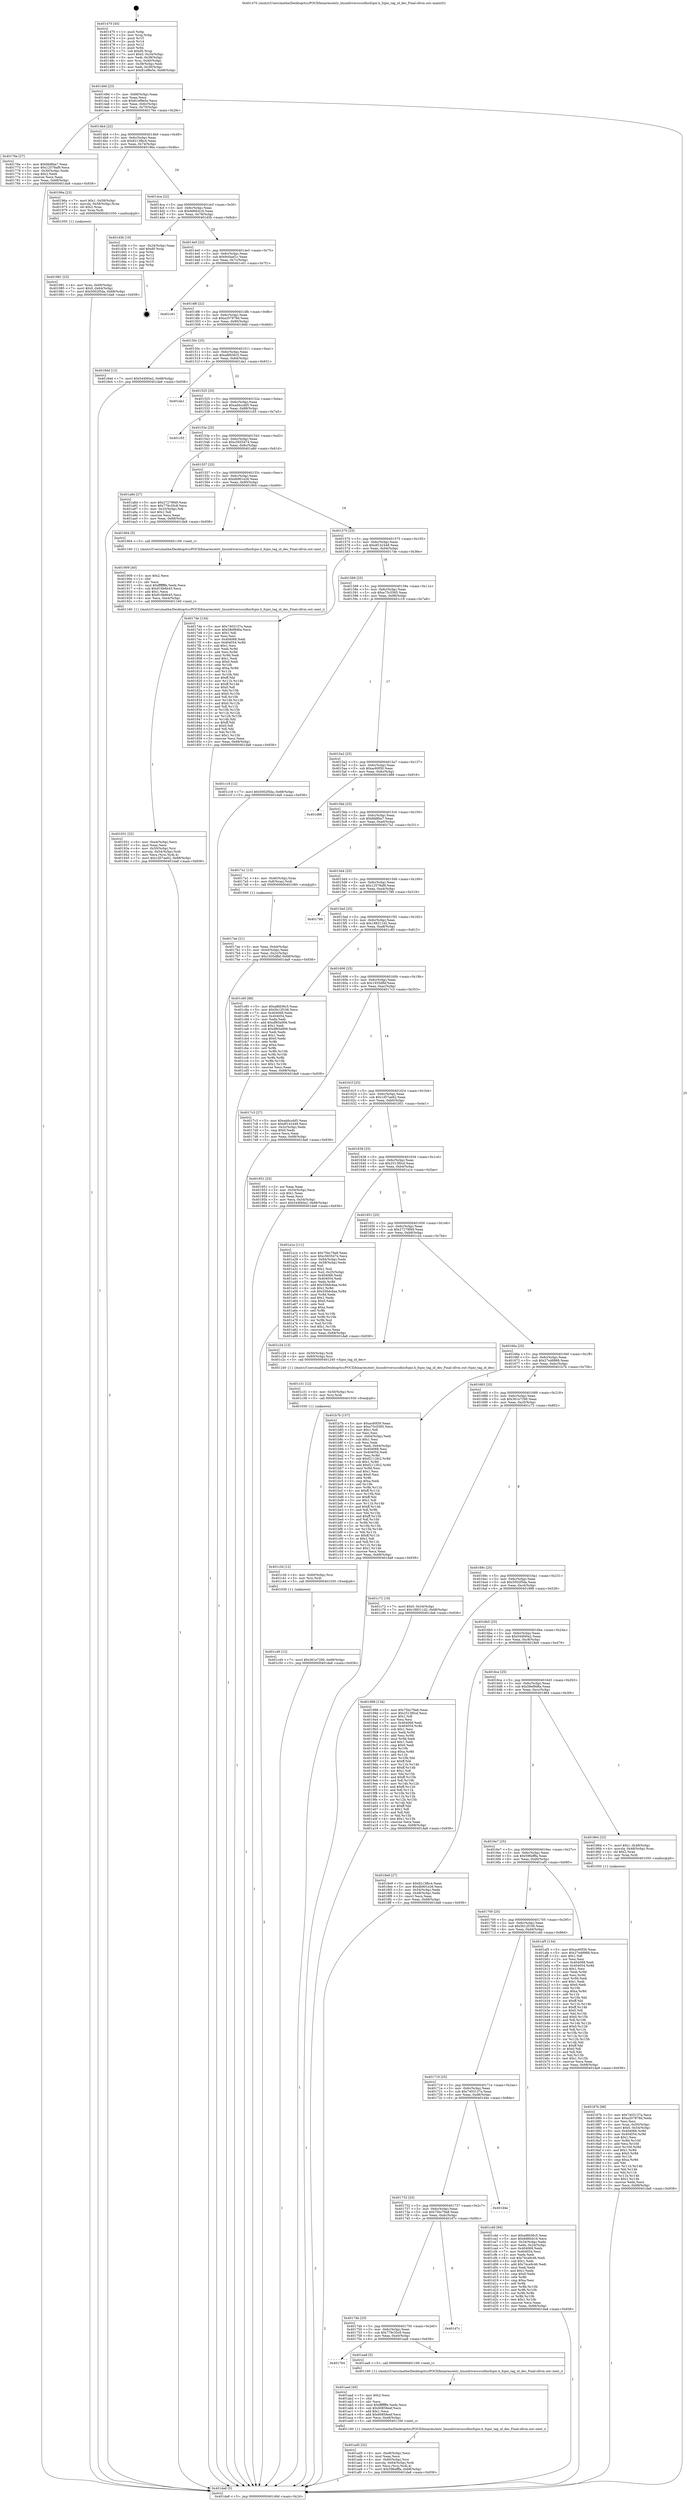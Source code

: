 digraph "0x401470" {
  label = "0x401470 (/mnt/c/Users/mathe/Desktop/tcc/POCII/binaries/extr_linuxdriversscsifnicfcpio.h_fcpio_tag_id_dec_Final-ollvm.out::main(0))"
  labelloc = "t"
  node[shape=record]

  Entry [label="",width=0.3,height=0.3,shape=circle,fillcolor=black,style=filled]
  "0x40149d" [label="{
     0x40149d [23]\l
     | [instrs]\l
     &nbsp;&nbsp;0x40149d \<+3\>: mov -0x68(%rbp),%eax\l
     &nbsp;&nbsp;0x4014a0 \<+2\>: mov %eax,%ecx\l
     &nbsp;&nbsp;0x4014a2 \<+6\>: sub $0x81ef8e5e,%ecx\l
     &nbsp;&nbsp;0x4014a8 \<+3\>: mov %eax,-0x6c(%rbp)\l
     &nbsp;&nbsp;0x4014ab \<+3\>: mov %ecx,-0x70(%rbp)\l
     &nbsp;&nbsp;0x4014ae \<+6\>: je 000000000040176e \<main+0x2fe\>\l
  }"]
  "0x40176e" [label="{
     0x40176e [27]\l
     | [instrs]\l
     &nbsp;&nbsp;0x40176e \<+5\>: mov $0xfdd8ba7,%eax\l
     &nbsp;&nbsp;0x401773 \<+5\>: mov $0x12578af9,%ecx\l
     &nbsp;&nbsp;0x401778 \<+3\>: mov -0x30(%rbp),%edx\l
     &nbsp;&nbsp;0x40177b \<+3\>: cmp $0x2,%edx\l
     &nbsp;&nbsp;0x40177e \<+3\>: cmovne %ecx,%eax\l
     &nbsp;&nbsp;0x401781 \<+3\>: mov %eax,-0x68(%rbp)\l
     &nbsp;&nbsp;0x401784 \<+5\>: jmp 0000000000401da8 \<main+0x938\>\l
  }"]
  "0x4014b4" [label="{
     0x4014b4 [22]\l
     | [instrs]\l
     &nbsp;&nbsp;0x4014b4 \<+5\>: jmp 00000000004014b9 \<main+0x49\>\l
     &nbsp;&nbsp;0x4014b9 \<+3\>: mov -0x6c(%rbp),%eax\l
     &nbsp;&nbsp;0x4014bc \<+5\>: sub $0x8213fbc4,%eax\l
     &nbsp;&nbsp;0x4014c1 \<+3\>: mov %eax,-0x74(%rbp)\l
     &nbsp;&nbsp;0x4014c4 \<+6\>: je 000000000040196a \<main+0x4fa\>\l
  }"]
  "0x401da8" [label="{
     0x401da8 [5]\l
     | [instrs]\l
     &nbsp;&nbsp;0x401da8 \<+5\>: jmp 000000000040149d \<main+0x2d\>\l
  }"]
  "0x401470" [label="{
     0x401470 [45]\l
     | [instrs]\l
     &nbsp;&nbsp;0x401470 \<+1\>: push %rbp\l
     &nbsp;&nbsp;0x401471 \<+3\>: mov %rsp,%rbp\l
     &nbsp;&nbsp;0x401474 \<+2\>: push %r15\l
     &nbsp;&nbsp;0x401476 \<+2\>: push %r14\l
     &nbsp;&nbsp;0x401478 \<+2\>: push %r12\l
     &nbsp;&nbsp;0x40147a \<+1\>: push %rbx\l
     &nbsp;&nbsp;0x40147b \<+7\>: sub $0xd0,%rsp\l
     &nbsp;&nbsp;0x401482 \<+7\>: movl $0x0,-0x34(%rbp)\l
     &nbsp;&nbsp;0x401489 \<+3\>: mov %edi,-0x38(%rbp)\l
     &nbsp;&nbsp;0x40148c \<+4\>: mov %rsi,-0x40(%rbp)\l
     &nbsp;&nbsp;0x401490 \<+3\>: mov -0x38(%rbp),%edi\l
     &nbsp;&nbsp;0x401493 \<+3\>: mov %edi,-0x30(%rbp)\l
     &nbsp;&nbsp;0x401496 \<+7\>: movl $0x81ef8e5e,-0x68(%rbp)\l
  }"]
  Exit [label="",width=0.3,height=0.3,shape=circle,fillcolor=black,style=filled,peripheries=2]
  "0x40196a" [label="{
     0x40196a [23]\l
     | [instrs]\l
     &nbsp;&nbsp;0x40196a \<+7\>: movl $0x1,-0x58(%rbp)\l
     &nbsp;&nbsp;0x401971 \<+4\>: movslq -0x58(%rbp),%rax\l
     &nbsp;&nbsp;0x401975 \<+4\>: shl $0x2,%rax\l
     &nbsp;&nbsp;0x401979 \<+3\>: mov %rax,%rdi\l
     &nbsp;&nbsp;0x40197c \<+5\>: call 0000000000401050 \<malloc@plt\>\l
     | [calls]\l
     &nbsp;&nbsp;0x401050 \{1\} (unknown)\l
  }"]
  "0x4014ca" [label="{
     0x4014ca [22]\l
     | [instrs]\l
     &nbsp;&nbsp;0x4014ca \<+5\>: jmp 00000000004014cf \<main+0x5f\>\l
     &nbsp;&nbsp;0x4014cf \<+3\>: mov -0x6c(%rbp),%eax\l
     &nbsp;&nbsp;0x4014d2 \<+5\>: sub $0x8d6fcb16,%eax\l
     &nbsp;&nbsp;0x4014d7 \<+3\>: mov %eax,-0x78(%rbp)\l
     &nbsp;&nbsp;0x4014da \<+6\>: je 0000000000401d3b \<main+0x8cb\>\l
  }"]
  "0x401c49" [label="{
     0x401c49 [12]\l
     | [instrs]\l
     &nbsp;&nbsp;0x401c49 \<+7\>: movl $0x361e7290,-0x68(%rbp)\l
     &nbsp;&nbsp;0x401c50 \<+5\>: jmp 0000000000401da8 \<main+0x938\>\l
  }"]
  "0x401d3b" [label="{
     0x401d3b [19]\l
     | [instrs]\l
     &nbsp;&nbsp;0x401d3b \<+3\>: mov -0x24(%rbp),%eax\l
     &nbsp;&nbsp;0x401d3e \<+7\>: add $0xd0,%rsp\l
     &nbsp;&nbsp;0x401d45 \<+1\>: pop %rbx\l
     &nbsp;&nbsp;0x401d46 \<+2\>: pop %r12\l
     &nbsp;&nbsp;0x401d48 \<+2\>: pop %r14\l
     &nbsp;&nbsp;0x401d4a \<+2\>: pop %r15\l
     &nbsp;&nbsp;0x401d4c \<+1\>: pop %rbp\l
     &nbsp;&nbsp;0x401d4d \<+1\>: ret\l
  }"]
  "0x4014e0" [label="{
     0x4014e0 [22]\l
     | [instrs]\l
     &nbsp;&nbsp;0x4014e0 \<+5\>: jmp 00000000004014e5 \<main+0x75\>\l
     &nbsp;&nbsp;0x4014e5 \<+3\>: mov -0x6c(%rbp),%eax\l
     &nbsp;&nbsp;0x4014e8 \<+5\>: sub $0x9c0aaf1c,%eax\l
     &nbsp;&nbsp;0x4014ed \<+3\>: mov %eax,-0x7c(%rbp)\l
     &nbsp;&nbsp;0x4014f0 \<+6\>: je 0000000000401c61 \<main+0x7f1\>\l
  }"]
  "0x401c3d" [label="{
     0x401c3d [12]\l
     | [instrs]\l
     &nbsp;&nbsp;0x401c3d \<+4\>: mov -0x60(%rbp),%rsi\l
     &nbsp;&nbsp;0x401c41 \<+3\>: mov %rsi,%rdi\l
     &nbsp;&nbsp;0x401c44 \<+5\>: call 0000000000401030 \<free@plt\>\l
     | [calls]\l
     &nbsp;&nbsp;0x401030 \{1\} (unknown)\l
  }"]
  "0x401c61" [label="{
     0x401c61\l
  }", style=dashed]
  "0x4014f6" [label="{
     0x4014f6 [22]\l
     | [instrs]\l
     &nbsp;&nbsp;0x4014f6 \<+5\>: jmp 00000000004014fb \<main+0x8b\>\l
     &nbsp;&nbsp;0x4014fb \<+3\>: mov -0x6c(%rbp),%eax\l
     &nbsp;&nbsp;0x4014fe \<+5\>: sub $0xa207878d,%eax\l
     &nbsp;&nbsp;0x401503 \<+3\>: mov %eax,-0x80(%rbp)\l
     &nbsp;&nbsp;0x401506 \<+6\>: je 00000000004018dd \<main+0x46d\>\l
  }"]
  "0x401c31" [label="{
     0x401c31 [12]\l
     | [instrs]\l
     &nbsp;&nbsp;0x401c31 \<+4\>: mov -0x50(%rbp),%rsi\l
     &nbsp;&nbsp;0x401c35 \<+3\>: mov %rsi,%rdi\l
     &nbsp;&nbsp;0x401c38 \<+5\>: call 0000000000401030 \<free@plt\>\l
     | [calls]\l
     &nbsp;&nbsp;0x401030 \{1\} (unknown)\l
  }"]
  "0x4018dd" [label="{
     0x4018dd [12]\l
     | [instrs]\l
     &nbsp;&nbsp;0x4018dd \<+7\>: movl $0x544f40a2,-0x68(%rbp)\l
     &nbsp;&nbsp;0x4018e4 \<+5\>: jmp 0000000000401da8 \<main+0x938\>\l
  }"]
  "0x40150c" [label="{
     0x40150c [25]\l
     | [instrs]\l
     &nbsp;&nbsp;0x40150c \<+5\>: jmp 0000000000401511 \<main+0xa1\>\l
     &nbsp;&nbsp;0x401511 \<+3\>: mov -0x6c(%rbp),%eax\l
     &nbsp;&nbsp;0x401514 \<+5\>: sub $0xa8fd36c5,%eax\l
     &nbsp;&nbsp;0x401519 \<+6\>: mov %eax,-0x84(%rbp)\l
     &nbsp;&nbsp;0x40151f \<+6\>: je 0000000000401da1 \<main+0x931\>\l
  }"]
  "0x401ad5" [label="{
     0x401ad5 [32]\l
     | [instrs]\l
     &nbsp;&nbsp;0x401ad5 \<+6\>: mov -0xe8(%rbp),%ecx\l
     &nbsp;&nbsp;0x401adb \<+3\>: imul %eax,%ecx\l
     &nbsp;&nbsp;0x401ade \<+4\>: mov -0x60(%rbp),%rsi\l
     &nbsp;&nbsp;0x401ae2 \<+4\>: movslq -0x64(%rbp),%rdi\l
     &nbsp;&nbsp;0x401ae6 \<+3\>: mov %ecx,(%rsi,%rdi,4)\l
     &nbsp;&nbsp;0x401ae9 \<+7\>: movl $0x596efffa,-0x68(%rbp)\l
     &nbsp;&nbsp;0x401af0 \<+5\>: jmp 0000000000401da8 \<main+0x938\>\l
  }"]
  "0x401da1" [label="{
     0x401da1\l
  }", style=dashed]
  "0x401525" [label="{
     0x401525 [25]\l
     | [instrs]\l
     &nbsp;&nbsp;0x401525 \<+5\>: jmp 000000000040152a \<main+0xba\>\l
     &nbsp;&nbsp;0x40152a \<+3\>: mov -0x6c(%rbp),%eax\l
     &nbsp;&nbsp;0x40152d \<+5\>: sub $0xaddccdd5,%eax\l
     &nbsp;&nbsp;0x401532 \<+6\>: mov %eax,-0x88(%rbp)\l
     &nbsp;&nbsp;0x401538 \<+6\>: je 0000000000401c55 \<main+0x7e5\>\l
  }"]
  "0x401aad" [label="{
     0x401aad [40]\l
     | [instrs]\l
     &nbsp;&nbsp;0x401aad \<+5\>: mov $0x2,%ecx\l
     &nbsp;&nbsp;0x401ab2 \<+1\>: cltd\l
     &nbsp;&nbsp;0x401ab3 \<+2\>: idiv %ecx\l
     &nbsp;&nbsp;0x401ab5 \<+6\>: imul $0xfffffffe,%edx,%ecx\l
     &nbsp;&nbsp;0x401abb \<+6\>: sub $0x60858eef,%ecx\l
     &nbsp;&nbsp;0x401ac1 \<+3\>: add $0x1,%ecx\l
     &nbsp;&nbsp;0x401ac4 \<+6\>: add $0x60858eef,%ecx\l
     &nbsp;&nbsp;0x401aca \<+6\>: mov %ecx,-0xe8(%rbp)\l
     &nbsp;&nbsp;0x401ad0 \<+5\>: call 0000000000401160 \<next_i\>\l
     | [calls]\l
     &nbsp;&nbsp;0x401160 \{1\} (/mnt/c/Users/mathe/Desktop/tcc/POCII/binaries/extr_linuxdriversscsifnicfcpio.h_fcpio_tag_id_dec_Final-ollvm.out::next_i)\l
  }"]
  "0x401c55" [label="{
     0x401c55\l
  }", style=dashed]
  "0x40153e" [label="{
     0x40153e [25]\l
     | [instrs]\l
     &nbsp;&nbsp;0x40153e \<+5\>: jmp 0000000000401543 \<main+0xd3\>\l
     &nbsp;&nbsp;0x401543 \<+3\>: mov -0x6c(%rbp),%eax\l
     &nbsp;&nbsp;0x401546 \<+5\>: sub $0xc5655474,%eax\l
     &nbsp;&nbsp;0x40154b \<+6\>: mov %eax,-0x8c(%rbp)\l
     &nbsp;&nbsp;0x401551 \<+6\>: je 0000000000401a8d \<main+0x61d\>\l
  }"]
  "0x401764" [label="{
     0x401764\l
  }", style=dashed]
  "0x401a8d" [label="{
     0x401a8d [27]\l
     | [instrs]\l
     &nbsp;&nbsp;0x401a8d \<+5\>: mov $0x27279f49,%eax\l
     &nbsp;&nbsp;0x401a92 \<+5\>: mov $0x779c35c8,%ecx\l
     &nbsp;&nbsp;0x401a97 \<+3\>: mov -0x25(%rbp),%dl\l
     &nbsp;&nbsp;0x401a9a \<+3\>: test $0x1,%dl\l
     &nbsp;&nbsp;0x401a9d \<+3\>: cmovne %ecx,%eax\l
     &nbsp;&nbsp;0x401aa0 \<+3\>: mov %eax,-0x68(%rbp)\l
     &nbsp;&nbsp;0x401aa3 \<+5\>: jmp 0000000000401da8 \<main+0x938\>\l
  }"]
  "0x401557" [label="{
     0x401557 [25]\l
     | [instrs]\l
     &nbsp;&nbsp;0x401557 \<+5\>: jmp 000000000040155c \<main+0xec\>\l
     &nbsp;&nbsp;0x40155c \<+3\>: mov -0x6c(%rbp),%eax\l
     &nbsp;&nbsp;0x40155f \<+5\>: sub $0xdb901e26,%eax\l
     &nbsp;&nbsp;0x401564 \<+6\>: mov %eax,-0x90(%rbp)\l
     &nbsp;&nbsp;0x40156a \<+6\>: je 0000000000401904 \<main+0x494\>\l
  }"]
  "0x401aa8" [label="{
     0x401aa8 [5]\l
     | [instrs]\l
     &nbsp;&nbsp;0x401aa8 \<+5\>: call 0000000000401160 \<next_i\>\l
     | [calls]\l
     &nbsp;&nbsp;0x401160 \{1\} (/mnt/c/Users/mathe/Desktop/tcc/POCII/binaries/extr_linuxdriversscsifnicfcpio.h_fcpio_tag_id_dec_Final-ollvm.out::next_i)\l
  }"]
  "0x401904" [label="{
     0x401904 [5]\l
     | [instrs]\l
     &nbsp;&nbsp;0x401904 \<+5\>: call 0000000000401160 \<next_i\>\l
     | [calls]\l
     &nbsp;&nbsp;0x401160 \{1\} (/mnt/c/Users/mathe/Desktop/tcc/POCII/binaries/extr_linuxdriversscsifnicfcpio.h_fcpio_tag_id_dec_Final-ollvm.out::next_i)\l
  }"]
  "0x401570" [label="{
     0x401570 [25]\l
     | [instrs]\l
     &nbsp;&nbsp;0x401570 \<+5\>: jmp 0000000000401575 \<main+0x105\>\l
     &nbsp;&nbsp;0x401575 \<+3\>: mov -0x6c(%rbp),%eax\l
     &nbsp;&nbsp;0x401578 \<+5\>: sub $0xdf142448,%eax\l
     &nbsp;&nbsp;0x40157d \<+6\>: mov %eax,-0x94(%rbp)\l
     &nbsp;&nbsp;0x401583 \<+6\>: je 00000000004017de \<main+0x36e\>\l
  }"]
  "0x40174b" [label="{
     0x40174b [25]\l
     | [instrs]\l
     &nbsp;&nbsp;0x40174b \<+5\>: jmp 0000000000401750 \<main+0x2e0\>\l
     &nbsp;&nbsp;0x401750 \<+3\>: mov -0x6c(%rbp),%eax\l
     &nbsp;&nbsp;0x401753 \<+5\>: sub $0x779c35c8,%eax\l
     &nbsp;&nbsp;0x401758 \<+6\>: mov %eax,-0xe0(%rbp)\l
     &nbsp;&nbsp;0x40175e \<+6\>: je 0000000000401aa8 \<main+0x638\>\l
  }"]
  "0x4017de" [label="{
     0x4017de [134]\l
     | [instrs]\l
     &nbsp;&nbsp;0x4017de \<+5\>: mov $0x7403137a,%eax\l
     &nbsp;&nbsp;0x4017e3 \<+5\>: mov $0x58ef9d6a,%ecx\l
     &nbsp;&nbsp;0x4017e8 \<+2\>: mov $0x1,%dl\l
     &nbsp;&nbsp;0x4017ea \<+2\>: xor %esi,%esi\l
     &nbsp;&nbsp;0x4017ec \<+7\>: mov 0x404068,%edi\l
     &nbsp;&nbsp;0x4017f3 \<+8\>: mov 0x404054,%r8d\l
     &nbsp;&nbsp;0x4017fb \<+3\>: sub $0x1,%esi\l
     &nbsp;&nbsp;0x4017fe \<+3\>: mov %edi,%r9d\l
     &nbsp;&nbsp;0x401801 \<+3\>: add %esi,%r9d\l
     &nbsp;&nbsp;0x401804 \<+4\>: imul %r9d,%edi\l
     &nbsp;&nbsp;0x401808 \<+3\>: and $0x1,%edi\l
     &nbsp;&nbsp;0x40180b \<+3\>: cmp $0x0,%edi\l
     &nbsp;&nbsp;0x40180e \<+4\>: sete %r10b\l
     &nbsp;&nbsp;0x401812 \<+4\>: cmp $0xa,%r8d\l
     &nbsp;&nbsp;0x401816 \<+4\>: setl %r11b\l
     &nbsp;&nbsp;0x40181a \<+3\>: mov %r10b,%bl\l
     &nbsp;&nbsp;0x40181d \<+3\>: xor $0xff,%bl\l
     &nbsp;&nbsp;0x401820 \<+3\>: mov %r11b,%r14b\l
     &nbsp;&nbsp;0x401823 \<+4\>: xor $0xff,%r14b\l
     &nbsp;&nbsp;0x401827 \<+3\>: xor $0x0,%dl\l
     &nbsp;&nbsp;0x40182a \<+3\>: mov %bl,%r15b\l
     &nbsp;&nbsp;0x40182d \<+4\>: and $0x0,%r15b\l
     &nbsp;&nbsp;0x401831 \<+3\>: and %dl,%r10b\l
     &nbsp;&nbsp;0x401834 \<+3\>: mov %r14b,%r12b\l
     &nbsp;&nbsp;0x401837 \<+4\>: and $0x0,%r12b\l
     &nbsp;&nbsp;0x40183b \<+3\>: and %dl,%r11b\l
     &nbsp;&nbsp;0x40183e \<+3\>: or %r10b,%r15b\l
     &nbsp;&nbsp;0x401841 \<+3\>: or %r11b,%r12b\l
     &nbsp;&nbsp;0x401844 \<+3\>: xor %r12b,%r15b\l
     &nbsp;&nbsp;0x401847 \<+3\>: or %r14b,%bl\l
     &nbsp;&nbsp;0x40184a \<+3\>: xor $0xff,%bl\l
     &nbsp;&nbsp;0x40184d \<+3\>: or $0x0,%dl\l
     &nbsp;&nbsp;0x401850 \<+2\>: and %dl,%bl\l
     &nbsp;&nbsp;0x401852 \<+3\>: or %bl,%r15b\l
     &nbsp;&nbsp;0x401855 \<+4\>: test $0x1,%r15b\l
     &nbsp;&nbsp;0x401859 \<+3\>: cmovne %ecx,%eax\l
     &nbsp;&nbsp;0x40185c \<+3\>: mov %eax,-0x68(%rbp)\l
     &nbsp;&nbsp;0x40185f \<+5\>: jmp 0000000000401da8 \<main+0x938\>\l
  }"]
  "0x401589" [label="{
     0x401589 [25]\l
     | [instrs]\l
     &nbsp;&nbsp;0x401589 \<+5\>: jmp 000000000040158e \<main+0x11e\>\l
     &nbsp;&nbsp;0x40158e \<+3\>: mov -0x6c(%rbp),%eax\l
     &nbsp;&nbsp;0x401591 \<+5\>: sub $0xe75c5565,%eax\l
     &nbsp;&nbsp;0x401596 \<+6\>: mov %eax,-0x98(%rbp)\l
     &nbsp;&nbsp;0x40159c \<+6\>: je 0000000000401c18 \<main+0x7a8\>\l
  }"]
  "0x401d7c" [label="{
     0x401d7c\l
  }", style=dashed]
  "0x401c18" [label="{
     0x401c18 [12]\l
     | [instrs]\l
     &nbsp;&nbsp;0x401c18 \<+7\>: movl $0x5002f5da,-0x68(%rbp)\l
     &nbsp;&nbsp;0x401c1f \<+5\>: jmp 0000000000401da8 \<main+0x938\>\l
  }"]
  "0x4015a2" [label="{
     0x4015a2 [25]\l
     | [instrs]\l
     &nbsp;&nbsp;0x4015a2 \<+5\>: jmp 00000000004015a7 \<main+0x137\>\l
     &nbsp;&nbsp;0x4015a7 \<+3\>: mov -0x6c(%rbp),%eax\l
     &nbsp;&nbsp;0x4015aa \<+5\>: sub $0xac60f30,%eax\l
     &nbsp;&nbsp;0x4015af \<+6\>: mov %eax,-0x9c(%rbp)\l
     &nbsp;&nbsp;0x4015b5 \<+6\>: je 0000000000401d88 \<main+0x918\>\l
  }"]
  "0x401732" [label="{
     0x401732 [25]\l
     | [instrs]\l
     &nbsp;&nbsp;0x401732 \<+5\>: jmp 0000000000401737 \<main+0x2c7\>\l
     &nbsp;&nbsp;0x401737 \<+3\>: mov -0x6c(%rbp),%eax\l
     &nbsp;&nbsp;0x40173a \<+5\>: sub $0x75bc79a8,%eax\l
     &nbsp;&nbsp;0x40173f \<+6\>: mov %eax,-0xdc(%rbp)\l
     &nbsp;&nbsp;0x401745 \<+6\>: je 0000000000401d7c \<main+0x90c\>\l
  }"]
  "0x401d88" [label="{
     0x401d88\l
  }", style=dashed]
  "0x4015bb" [label="{
     0x4015bb [25]\l
     | [instrs]\l
     &nbsp;&nbsp;0x4015bb \<+5\>: jmp 00000000004015c0 \<main+0x150\>\l
     &nbsp;&nbsp;0x4015c0 \<+3\>: mov -0x6c(%rbp),%eax\l
     &nbsp;&nbsp;0x4015c3 \<+5\>: sub $0xfdd8ba7,%eax\l
     &nbsp;&nbsp;0x4015c8 \<+6\>: mov %eax,-0xa0(%rbp)\l
     &nbsp;&nbsp;0x4015ce \<+6\>: je 00000000004017a1 \<main+0x331\>\l
  }"]
  "0x401d4e" [label="{
     0x401d4e\l
  }", style=dashed]
  "0x4017a1" [label="{
     0x4017a1 [13]\l
     | [instrs]\l
     &nbsp;&nbsp;0x4017a1 \<+4\>: mov -0x40(%rbp),%rax\l
     &nbsp;&nbsp;0x4017a5 \<+4\>: mov 0x8(%rax),%rdi\l
     &nbsp;&nbsp;0x4017a9 \<+5\>: call 0000000000401060 \<atoi@plt\>\l
     | [calls]\l
     &nbsp;&nbsp;0x401060 \{1\} (unknown)\l
  }"]
  "0x4015d4" [label="{
     0x4015d4 [25]\l
     | [instrs]\l
     &nbsp;&nbsp;0x4015d4 \<+5\>: jmp 00000000004015d9 \<main+0x169\>\l
     &nbsp;&nbsp;0x4015d9 \<+3\>: mov -0x6c(%rbp),%eax\l
     &nbsp;&nbsp;0x4015dc \<+5\>: sub $0x12578af9,%eax\l
     &nbsp;&nbsp;0x4015e1 \<+6\>: mov %eax,-0xa4(%rbp)\l
     &nbsp;&nbsp;0x4015e7 \<+6\>: je 0000000000401789 \<main+0x319\>\l
  }"]
  "0x4017ae" [label="{
     0x4017ae [21]\l
     | [instrs]\l
     &nbsp;&nbsp;0x4017ae \<+3\>: mov %eax,-0x44(%rbp)\l
     &nbsp;&nbsp;0x4017b1 \<+3\>: mov -0x44(%rbp),%eax\l
     &nbsp;&nbsp;0x4017b4 \<+3\>: mov %eax,-0x2c(%rbp)\l
     &nbsp;&nbsp;0x4017b7 \<+7\>: movl $0x1935dfbf,-0x68(%rbp)\l
     &nbsp;&nbsp;0x4017be \<+5\>: jmp 0000000000401da8 \<main+0x938\>\l
  }"]
  "0x401719" [label="{
     0x401719 [25]\l
     | [instrs]\l
     &nbsp;&nbsp;0x401719 \<+5\>: jmp 000000000040171e \<main+0x2ae\>\l
     &nbsp;&nbsp;0x40171e \<+3\>: mov -0x6c(%rbp),%eax\l
     &nbsp;&nbsp;0x401721 \<+5\>: sub $0x7403137a,%eax\l
     &nbsp;&nbsp;0x401726 \<+6\>: mov %eax,-0xd8(%rbp)\l
     &nbsp;&nbsp;0x40172c \<+6\>: je 0000000000401d4e \<main+0x8de\>\l
  }"]
  "0x401789" [label="{
     0x401789\l
  }", style=dashed]
  "0x4015ed" [label="{
     0x4015ed [25]\l
     | [instrs]\l
     &nbsp;&nbsp;0x4015ed \<+5\>: jmp 00000000004015f2 \<main+0x182\>\l
     &nbsp;&nbsp;0x4015f2 \<+3\>: mov -0x6c(%rbp),%eax\l
     &nbsp;&nbsp;0x4015f5 \<+5\>: sub $0x188311d2,%eax\l
     &nbsp;&nbsp;0x4015fa \<+6\>: mov %eax,-0xa8(%rbp)\l
     &nbsp;&nbsp;0x401600 \<+6\>: je 0000000000401c85 \<main+0x815\>\l
  }"]
  "0x401cdd" [label="{
     0x401cdd [94]\l
     | [instrs]\l
     &nbsp;&nbsp;0x401cdd \<+5\>: mov $0xa8fd36c5,%eax\l
     &nbsp;&nbsp;0x401ce2 \<+5\>: mov $0x8d6fcb16,%ecx\l
     &nbsp;&nbsp;0x401ce7 \<+3\>: mov -0x34(%rbp),%edx\l
     &nbsp;&nbsp;0x401cea \<+3\>: mov %edx,-0x24(%rbp)\l
     &nbsp;&nbsp;0x401ced \<+7\>: mov 0x404068,%edx\l
     &nbsp;&nbsp;0x401cf4 \<+7\>: mov 0x404054,%esi\l
     &nbsp;&nbsp;0x401cfb \<+2\>: mov %edx,%edi\l
     &nbsp;&nbsp;0x401cfd \<+6\>: sub $0x74ca9c46,%edi\l
     &nbsp;&nbsp;0x401d03 \<+3\>: sub $0x1,%edi\l
     &nbsp;&nbsp;0x401d06 \<+6\>: add $0x74ca9c46,%edi\l
     &nbsp;&nbsp;0x401d0c \<+3\>: imul %edi,%edx\l
     &nbsp;&nbsp;0x401d0f \<+3\>: and $0x1,%edx\l
     &nbsp;&nbsp;0x401d12 \<+3\>: cmp $0x0,%edx\l
     &nbsp;&nbsp;0x401d15 \<+4\>: sete %r8b\l
     &nbsp;&nbsp;0x401d19 \<+3\>: cmp $0xa,%esi\l
     &nbsp;&nbsp;0x401d1c \<+4\>: setl %r9b\l
     &nbsp;&nbsp;0x401d20 \<+3\>: mov %r8b,%r10b\l
     &nbsp;&nbsp;0x401d23 \<+3\>: and %r9b,%r10b\l
     &nbsp;&nbsp;0x401d26 \<+3\>: xor %r9b,%r8b\l
     &nbsp;&nbsp;0x401d29 \<+3\>: or %r8b,%r10b\l
     &nbsp;&nbsp;0x401d2c \<+4\>: test $0x1,%r10b\l
     &nbsp;&nbsp;0x401d30 \<+3\>: cmovne %ecx,%eax\l
     &nbsp;&nbsp;0x401d33 \<+3\>: mov %eax,-0x68(%rbp)\l
     &nbsp;&nbsp;0x401d36 \<+5\>: jmp 0000000000401da8 \<main+0x938\>\l
  }"]
  "0x401c85" [label="{
     0x401c85 [88]\l
     | [instrs]\l
     &nbsp;&nbsp;0x401c85 \<+5\>: mov $0xa8fd36c5,%eax\l
     &nbsp;&nbsp;0x401c8a \<+5\>: mov $0x5b12f106,%ecx\l
     &nbsp;&nbsp;0x401c8f \<+7\>: mov 0x404068,%edx\l
     &nbsp;&nbsp;0x401c96 \<+7\>: mov 0x404054,%esi\l
     &nbsp;&nbsp;0x401c9d \<+2\>: mov %edx,%edi\l
     &nbsp;&nbsp;0x401c9f \<+6\>: add $0xdf65a906,%edi\l
     &nbsp;&nbsp;0x401ca5 \<+3\>: sub $0x1,%edi\l
     &nbsp;&nbsp;0x401ca8 \<+6\>: sub $0xdf65a906,%edi\l
     &nbsp;&nbsp;0x401cae \<+3\>: imul %edi,%edx\l
     &nbsp;&nbsp;0x401cb1 \<+3\>: and $0x1,%edx\l
     &nbsp;&nbsp;0x401cb4 \<+3\>: cmp $0x0,%edx\l
     &nbsp;&nbsp;0x401cb7 \<+4\>: sete %r8b\l
     &nbsp;&nbsp;0x401cbb \<+3\>: cmp $0xa,%esi\l
     &nbsp;&nbsp;0x401cbe \<+4\>: setl %r9b\l
     &nbsp;&nbsp;0x401cc2 \<+3\>: mov %r8b,%r10b\l
     &nbsp;&nbsp;0x401cc5 \<+3\>: and %r9b,%r10b\l
     &nbsp;&nbsp;0x401cc8 \<+3\>: xor %r9b,%r8b\l
     &nbsp;&nbsp;0x401ccb \<+3\>: or %r8b,%r10b\l
     &nbsp;&nbsp;0x401cce \<+4\>: test $0x1,%r10b\l
     &nbsp;&nbsp;0x401cd2 \<+3\>: cmovne %ecx,%eax\l
     &nbsp;&nbsp;0x401cd5 \<+3\>: mov %eax,-0x68(%rbp)\l
     &nbsp;&nbsp;0x401cd8 \<+5\>: jmp 0000000000401da8 \<main+0x938\>\l
  }"]
  "0x401606" [label="{
     0x401606 [25]\l
     | [instrs]\l
     &nbsp;&nbsp;0x401606 \<+5\>: jmp 000000000040160b \<main+0x19b\>\l
     &nbsp;&nbsp;0x40160b \<+3\>: mov -0x6c(%rbp),%eax\l
     &nbsp;&nbsp;0x40160e \<+5\>: sub $0x1935dfbf,%eax\l
     &nbsp;&nbsp;0x401613 \<+6\>: mov %eax,-0xac(%rbp)\l
     &nbsp;&nbsp;0x401619 \<+6\>: je 00000000004017c3 \<main+0x353\>\l
  }"]
  "0x401700" [label="{
     0x401700 [25]\l
     | [instrs]\l
     &nbsp;&nbsp;0x401700 \<+5\>: jmp 0000000000401705 \<main+0x295\>\l
     &nbsp;&nbsp;0x401705 \<+3\>: mov -0x6c(%rbp),%eax\l
     &nbsp;&nbsp;0x401708 \<+5\>: sub $0x5b12f106,%eax\l
     &nbsp;&nbsp;0x40170d \<+6\>: mov %eax,-0xd4(%rbp)\l
     &nbsp;&nbsp;0x401713 \<+6\>: je 0000000000401cdd \<main+0x86d\>\l
  }"]
  "0x4017c3" [label="{
     0x4017c3 [27]\l
     | [instrs]\l
     &nbsp;&nbsp;0x4017c3 \<+5\>: mov $0xaddccdd5,%eax\l
     &nbsp;&nbsp;0x4017c8 \<+5\>: mov $0xdf142448,%ecx\l
     &nbsp;&nbsp;0x4017cd \<+3\>: mov -0x2c(%rbp),%edx\l
     &nbsp;&nbsp;0x4017d0 \<+3\>: cmp $0x0,%edx\l
     &nbsp;&nbsp;0x4017d3 \<+3\>: cmove %ecx,%eax\l
     &nbsp;&nbsp;0x4017d6 \<+3\>: mov %eax,-0x68(%rbp)\l
     &nbsp;&nbsp;0x4017d9 \<+5\>: jmp 0000000000401da8 \<main+0x938\>\l
  }"]
  "0x40161f" [label="{
     0x40161f [25]\l
     | [instrs]\l
     &nbsp;&nbsp;0x40161f \<+5\>: jmp 0000000000401624 \<main+0x1b4\>\l
     &nbsp;&nbsp;0x401624 \<+3\>: mov -0x6c(%rbp),%eax\l
     &nbsp;&nbsp;0x401627 \<+5\>: sub $0x1d57ae62,%eax\l
     &nbsp;&nbsp;0x40162c \<+6\>: mov %eax,-0xb0(%rbp)\l
     &nbsp;&nbsp;0x401632 \<+6\>: je 0000000000401951 \<main+0x4e1\>\l
  }"]
  "0x401af5" [label="{
     0x401af5 [134]\l
     | [instrs]\l
     &nbsp;&nbsp;0x401af5 \<+5\>: mov $0xac60f30,%eax\l
     &nbsp;&nbsp;0x401afa \<+5\>: mov $0x27e48968,%ecx\l
     &nbsp;&nbsp;0x401aff \<+2\>: mov $0x1,%dl\l
     &nbsp;&nbsp;0x401b01 \<+2\>: xor %esi,%esi\l
     &nbsp;&nbsp;0x401b03 \<+7\>: mov 0x404068,%edi\l
     &nbsp;&nbsp;0x401b0a \<+8\>: mov 0x404054,%r8d\l
     &nbsp;&nbsp;0x401b12 \<+3\>: sub $0x1,%esi\l
     &nbsp;&nbsp;0x401b15 \<+3\>: mov %edi,%r9d\l
     &nbsp;&nbsp;0x401b18 \<+3\>: add %esi,%r9d\l
     &nbsp;&nbsp;0x401b1b \<+4\>: imul %r9d,%edi\l
     &nbsp;&nbsp;0x401b1f \<+3\>: and $0x1,%edi\l
     &nbsp;&nbsp;0x401b22 \<+3\>: cmp $0x0,%edi\l
     &nbsp;&nbsp;0x401b25 \<+4\>: sete %r10b\l
     &nbsp;&nbsp;0x401b29 \<+4\>: cmp $0xa,%r8d\l
     &nbsp;&nbsp;0x401b2d \<+4\>: setl %r11b\l
     &nbsp;&nbsp;0x401b31 \<+3\>: mov %r10b,%bl\l
     &nbsp;&nbsp;0x401b34 \<+3\>: xor $0xff,%bl\l
     &nbsp;&nbsp;0x401b37 \<+3\>: mov %r11b,%r14b\l
     &nbsp;&nbsp;0x401b3a \<+4\>: xor $0xff,%r14b\l
     &nbsp;&nbsp;0x401b3e \<+3\>: xor $0x0,%dl\l
     &nbsp;&nbsp;0x401b41 \<+3\>: mov %bl,%r15b\l
     &nbsp;&nbsp;0x401b44 \<+4\>: and $0x0,%r15b\l
     &nbsp;&nbsp;0x401b48 \<+3\>: and %dl,%r10b\l
     &nbsp;&nbsp;0x401b4b \<+3\>: mov %r14b,%r12b\l
     &nbsp;&nbsp;0x401b4e \<+4\>: and $0x0,%r12b\l
     &nbsp;&nbsp;0x401b52 \<+3\>: and %dl,%r11b\l
     &nbsp;&nbsp;0x401b55 \<+3\>: or %r10b,%r15b\l
     &nbsp;&nbsp;0x401b58 \<+3\>: or %r11b,%r12b\l
     &nbsp;&nbsp;0x401b5b \<+3\>: xor %r12b,%r15b\l
     &nbsp;&nbsp;0x401b5e \<+3\>: or %r14b,%bl\l
     &nbsp;&nbsp;0x401b61 \<+3\>: xor $0xff,%bl\l
     &nbsp;&nbsp;0x401b64 \<+3\>: or $0x0,%dl\l
     &nbsp;&nbsp;0x401b67 \<+2\>: and %dl,%bl\l
     &nbsp;&nbsp;0x401b69 \<+3\>: or %bl,%r15b\l
     &nbsp;&nbsp;0x401b6c \<+4\>: test $0x1,%r15b\l
     &nbsp;&nbsp;0x401b70 \<+3\>: cmovne %ecx,%eax\l
     &nbsp;&nbsp;0x401b73 \<+3\>: mov %eax,-0x68(%rbp)\l
     &nbsp;&nbsp;0x401b76 \<+5\>: jmp 0000000000401da8 \<main+0x938\>\l
  }"]
  "0x401951" [label="{
     0x401951 [25]\l
     | [instrs]\l
     &nbsp;&nbsp;0x401951 \<+2\>: xor %eax,%eax\l
     &nbsp;&nbsp;0x401953 \<+3\>: mov -0x54(%rbp),%ecx\l
     &nbsp;&nbsp;0x401956 \<+3\>: sub $0x1,%eax\l
     &nbsp;&nbsp;0x401959 \<+2\>: sub %eax,%ecx\l
     &nbsp;&nbsp;0x40195b \<+3\>: mov %ecx,-0x54(%rbp)\l
     &nbsp;&nbsp;0x40195e \<+7\>: movl $0x544f40a2,-0x68(%rbp)\l
     &nbsp;&nbsp;0x401965 \<+5\>: jmp 0000000000401da8 \<main+0x938\>\l
  }"]
  "0x401638" [label="{
     0x401638 [25]\l
     | [instrs]\l
     &nbsp;&nbsp;0x401638 \<+5\>: jmp 000000000040163d \<main+0x1cd\>\l
     &nbsp;&nbsp;0x40163d \<+3\>: mov -0x6c(%rbp),%eax\l
     &nbsp;&nbsp;0x401640 \<+5\>: sub $0x2513f0cd,%eax\l
     &nbsp;&nbsp;0x401645 \<+6\>: mov %eax,-0xb4(%rbp)\l
     &nbsp;&nbsp;0x40164b \<+6\>: je 0000000000401a1e \<main+0x5ae\>\l
  }"]
  "0x401981" [label="{
     0x401981 [23]\l
     | [instrs]\l
     &nbsp;&nbsp;0x401981 \<+4\>: mov %rax,-0x60(%rbp)\l
     &nbsp;&nbsp;0x401985 \<+7\>: movl $0x0,-0x64(%rbp)\l
     &nbsp;&nbsp;0x40198c \<+7\>: movl $0x5002f5da,-0x68(%rbp)\l
     &nbsp;&nbsp;0x401993 \<+5\>: jmp 0000000000401da8 \<main+0x938\>\l
  }"]
  "0x401a1e" [label="{
     0x401a1e [111]\l
     | [instrs]\l
     &nbsp;&nbsp;0x401a1e \<+5\>: mov $0x75bc79a8,%eax\l
     &nbsp;&nbsp;0x401a23 \<+5\>: mov $0xc5655474,%ecx\l
     &nbsp;&nbsp;0x401a28 \<+3\>: mov -0x64(%rbp),%edx\l
     &nbsp;&nbsp;0x401a2b \<+3\>: cmp -0x58(%rbp),%edx\l
     &nbsp;&nbsp;0x401a2e \<+4\>: setl %sil\l
     &nbsp;&nbsp;0x401a32 \<+4\>: and $0x1,%sil\l
     &nbsp;&nbsp;0x401a36 \<+4\>: mov %sil,-0x25(%rbp)\l
     &nbsp;&nbsp;0x401a3a \<+7\>: mov 0x404068,%edx\l
     &nbsp;&nbsp;0x401a41 \<+7\>: mov 0x404054,%edi\l
     &nbsp;&nbsp;0x401a48 \<+3\>: mov %edx,%r8d\l
     &nbsp;&nbsp;0x401a4b \<+7\>: add $0x556dc6aa,%r8d\l
     &nbsp;&nbsp;0x401a52 \<+4\>: sub $0x1,%r8d\l
     &nbsp;&nbsp;0x401a56 \<+7\>: sub $0x556dc6aa,%r8d\l
     &nbsp;&nbsp;0x401a5d \<+4\>: imul %r8d,%edx\l
     &nbsp;&nbsp;0x401a61 \<+3\>: and $0x1,%edx\l
     &nbsp;&nbsp;0x401a64 \<+3\>: cmp $0x0,%edx\l
     &nbsp;&nbsp;0x401a67 \<+4\>: sete %sil\l
     &nbsp;&nbsp;0x401a6b \<+3\>: cmp $0xa,%edi\l
     &nbsp;&nbsp;0x401a6e \<+4\>: setl %r9b\l
     &nbsp;&nbsp;0x401a72 \<+3\>: mov %sil,%r10b\l
     &nbsp;&nbsp;0x401a75 \<+3\>: and %r9b,%r10b\l
     &nbsp;&nbsp;0x401a78 \<+3\>: xor %r9b,%sil\l
     &nbsp;&nbsp;0x401a7b \<+3\>: or %sil,%r10b\l
     &nbsp;&nbsp;0x401a7e \<+4\>: test $0x1,%r10b\l
     &nbsp;&nbsp;0x401a82 \<+3\>: cmovne %ecx,%eax\l
     &nbsp;&nbsp;0x401a85 \<+3\>: mov %eax,-0x68(%rbp)\l
     &nbsp;&nbsp;0x401a88 \<+5\>: jmp 0000000000401da8 \<main+0x938\>\l
  }"]
  "0x401651" [label="{
     0x401651 [25]\l
     | [instrs]\l
     &nbsp;&nbsp;0x401651 \<+5\>: jmp 0000000000401656 \<main+0x1e6\>\l
     &nbsp;&nbsp;0x401656 \<+3\>: mov -0x6c(%rbp),%eax\l
     &nbsp;&nbsp;0x401659 \<+5\>: sub $0x27279f49,%eax\l
     &nbsp;&nbsp;0x40165e \<+6\>: mov %eax,-0xb8(%rbp)\l
     &nbsp;&nbsp;0x401664 \<+6\>: je 0000000000401c24 \<main+0x7b4\>\l
  }"]
  "0x401931" [label="{
     0x401931 [32]\l
     | [instrs]\l
     &nbsp;&nbsp;0x401931 \<+6\>: mov -0xe4(%rbp),%ecx\l
     &nbsp;&nbsp;0x401937 \<+3\>: imul %eax,%ecx\l
     &nbsp;&nbsp;0x40193a \<+4\>: mov -0x50(%rbp),%rsi\l
     &nbsp;&nbsp;0x40193e \<+4\>: movslq -0x54(%rbp),%rdi\l
     &nbsp;&nbsp;0x401942 \<+3\>: mov %ecx,(%rsi,%rdi,4)\l
     &nbsp;&nbsp;0x401945 \<+7\>: movl $0x1d57ae62,-0x68(%rbp)\l
     &nbsp;&nbsp;0x40194c \<+5\>: jmp 0000000000401da8 \<main+0x938\>\l
  }"]
  "0x401c24" [label="{
     0x401c24 [13]\l
     | [instrs]\l
     &nbsp;&nbsp;0x401c24 \<+4\>: mov -0x50(%rbp),%rdi\l
     &nbsp;&nbsp;0x401c28 \<+4\>: mov -0x60(%rbp),%rsi\l
     &nbsp;&nbsp;0x401c2c \<+5\>: call 0000000000401240 \<fcpio_tag_id_dec\>\l
     | [calls]\l
     &nbsp;&nbsp;0x401240 \{1\} (/mnt/c/Users/mathe/Desktop/tcc/POCII/binaries/extr_linuxdriversscsifnicfcpio.h_fcpio_tag_id_dec_Final-ollvm.out::fcpio_tag_id_dec)\l
  }"]
  "0x40166a" [label="{
     0x40166a [25]\l
     | [instrs]\l
     &nbsp;&nbsp;0x40166a \<+5\>: jmp 000000000040166f \<main+0x1ff\>\l
     &nbsp;&nbsp;0x40166f \<+3\>: mov -0x6c(%rbp),%eax\l
     &nbsp;&nbsp;0x401672 \<+5\>: sub $0x27e48968,%eax\l
     &nbsp;&nbsp;0x401677 \<+6\>: mov %eax,-0xbc(%rbp)\l
     &nbsp;&nbsp;0x40167d \<+6\>: je 0000000000401b7b \<main+0x70b\>\l
  }"]
  "0x401909" [label="{
     0x401909 [40]\l
     | [instrs]\l
     &nbsp;&nbsp;0x401909 \<+5\>: mov $0x2,%ecx\l
     &nbsp;&nbsp;0x40190e \<+1\>: cltd\l
     &nbsp;&nbsp;0x40190f \<+2\>: idiv %ecx\l
     &nbsp;&nbsp;0x401911 \<+6\>: imul $0xfffffffe,%edx,%ecx\l
     &nbsp;&nbsp;0x401917 \<+6\>: sub $0x816b6b45,%ecx\l
     &nbsp;&nbsp;0x40191d \<+3\>: add $0x1,%ecx\l
     &nbsp;&nbsp;0x401920 \<+6\>: add $0x816b6b45,%ecx\l
     &nbsp;&nbsp;0x401926 \<+6\>: mov %ecx,-0xe4(%rbp)\l
     &nbsp;&nbsp;0x40192c \<+5\>: call 0000000000401160 \<next_i\>\l
     | [calls]\l
     &nbsp;&nbsp;0x401160 \{1\} (/mnt/c/Users/mathe/Desktop/tcc/POCII/binaries/extr_linuxdriversscsifnicfcpio.h_fcpio_tag_id_dec_Final-ollvm.out::next_i)\l
  }"]
  "0x401b7b" [label="{
     0x401b7b [157]\l
     | [instrs]\l
     &nbsp;&nbsp;0x401b7b \<+5\>: mov $0xac60f30,%eax\l
     &nbsp;&nbsp;0x401b80 \<+5\>: mov $0xe75c5565,%ecx\l
     &nbsp;&nbsp;0x401b85 \<+2\>: mov $0x1,%dl\l
     &nbsp;&nbsp;0x401b87 \<+2\>: xor %esi,%esi\l
     &nbsp;&nbsp;0x401b89 \<+3\>: mov -0x64(%rbp),%edi\l
     &nbsp;&nbsp;0x401b8c \<+3\>: sub $0x1,%esi\l
     &nbsp;&nbsp;0x401b8f \<+2\>: sub %esi,%edi\l
     &nbsp;&nbsp;0x401b91 \<+3\>: mov %edi,-0x64(%rbp)\l
     &nbsp;&nbsp;0x401b94 \<+7\>: mov 0x404068,%esi\l
     &nbsp;&nbsp;0x401b9b \<+7\>: mov 0x404054,%edi\l
     &nbsp;&nbsp;0x401ba2 \<+3\>: mov %esi,%r8d\l
     &nbsp;&nbsp;0x401ba5 \<+7\>: sub $0xf2112fc2,%r8d\l
     &nbsp;&nbsp;0x401bac \<+4\>: sub $0x1,%r8d\l
     &nbsp;&nbsp;0x401bb0 \<+7\>: add $0xf2112fc2,%r8d\l
     &nbsp;&nbsp;0x401bb7 \<+4\>: imul %r8d,%esi\l
     &nbsp;&nbsp;0x401bbb \<+3\>: and $0x1,%esi\l
     &nbsp;&nbsp;0x401bbe \<+3\>: cmp $0x0,%esi\l
     &nbsp;&nbsp;0x401bc1 \<+4\>: sete %r9b\l
     &nbsp;&nbsp;0x401bc5 \<+3\>: cmp $0xa,%edi\l
     &nbsp;&nbsp;0x401bc8 \<+4\>: setl %r10b\l
     &nbsp;&nbsp;0x401bcc \<+3\>: mov %r9b,%r11b\l
     &nbsp;&nbsp;0x401bcf \<+4\>: xor $0xff,%r11b\l
     &nbsp;&nbsp;0x401bd3 \<+3\>: mov %r10b,%bl\l
     &nbsp;&nbsp;0x401bd6 \<+3\>: xor $0xff,%bl\l
     &nbsp;&nbsp;0x401bd9 \<+3\>: xor $0x1,%dl\l
     &nbsp;&nbsp;0x401bdc \<+3\>: mov %r11b,%r14b\l
     &nbsp;&nbsp;0x401bdf \<+4\>: and $0xff,%r14b\l
     &nbsp;&nbsp;0x401be3 \<+3\>: and %dl,%r9b\l
     &nbsp;&nbsp;0x401be6 \<+3\>: mov %bl,%r15b\l
     &nbsp;&nbsp;0x401be9 \<+4\>: and $0xff,%r15b\l
     &nbsp;&nbsp;0x401bed \<+3\>: and %dl,%r10b\l
     &nbsp;&nbsp;0x401bf0 \<+3\>: or %r9b,%r14b\l
     &nbsp;&nbsp;0x401bf3 \<+3\>: or %r10b,%r15b\l
     &nbsp;&nbsp;0x401bf6 \<+3\>: xor %r15b,%r14b\l
     &nbsp;&nbsp;0x401bf9 \<+3\>: or %bl,%r11b\l
     &nbsp;&nbsp;0x401bfc \<+4\>: xor $0xff,%r11b\l
     &nbsp;&nbsp;0x401c00 \<+3\>: or $0x1,%dl\l
     &nbsp;&nbsp;0x401c03 \<+3\>: and %dl,%r11b\l
     &nbsp;&nbsp;0x401c06 \<+3\>: or %r11b,%r14b\l
     &nbsp;&nbsp;0x401c09 \<+4\>: test $0x1,%r14b\l
     &nbsp;&nbsp;0x401c0d \<+3\>: cmovne %ecx,%eax\l
     &nbsp;&nbsp;0x401c10 \<+3\>: mov %eax,-0x68(%rbp)\l
     &nbsp;&nbsp;0x401c13 \<+5\>: jmp 0000000000401da8 \<main+0x938\>\l
  }"]
  "0x401683" [label="{
     0x401683 [25]\l
     | [instrs]\l
     &nbsp;&nbsp;0x401683 \<+5\>: jmp 0000000000401688 \<main+0x218\>\l
     &nbsp;&nbsp;0x401688 \<+3\>: mov -0x6c(%rbp),%eax\l
     &nbsp;&nbsp;0x40168b \<+5\>: sub $0x361e7290,%eax\l
     &nbsp;&nbsp;0x401690 \<+6\>: mov %eax,-0xc0(%rbp)\l
     &nbsp;&nbsp;0x401696 \<+6\>: je 0000000000401c72 \<main+0x802\>\l
  }"]
  "0x40187b" [label="{
     0x40187b [98]\l
     | [instrs]\l
     &nbsp;&nbsp;0x40187b \<+5\>: mov $0x7403137a,%ecx\l
     &nbsp;&nbsp;0x401880 \<+5\>: mov $0xa207878d,%edx\l
     &nbsp;&nbsp;0x401885 \<+2\>: xor %esi,%esi\l
     &nbsp;&nbsp;0x401887 \<+4\>: mov %rax,-0x50(%rbp)\l
     &nbsp;&nbsp;0x40188b \<+7\>: movl $0x0,-0x54(%rbp)\l
     &nbsp;&nbsp;0x401892 \<+8\>: mov 0x404068,%r8d\l
     &nbsp;&nbsp;0x40189a \<+8\>: mov 0x404054,%r9d\l
     &nbsp;&nbsp;0x4018a2 \<+3\>: sub $0x1,%esi\l
     &nbsp;&nbsp;0x4018a5 \<+3\>: mov %r8d,%r10d\l
     &nbsp;&nbsp;0x4018a8 \<+3\>: add %esi,%r10d\l
     &nbsp;&nbsp;0x4018ab \<+4\>: imul %r10d,%r8d\l
     &nbsp;&nbsp;0x4018af \<+4\>: and $0x1,%r8d\l
     &nbsp;&nbsp;0x4018b3 \<+4\>: cmp $0x0,%r8d\l
     &nbsp;&nbsp;0x4018b7 \<+4\>: sete %r11b\l
     &nbsp;&nbsp;0x4018bb \<+4\>: cmp $0xa,%r9d\l
     &nbsp;&nbsp;0x4018bf \<+3\>: setl %bl\l
     &nbsp;&nbsp;0x4018c2 \<+3\>: mov %r11b,%r14b\l
     &nbsp;&nbsp;0x4018c5 \<+3\>: and %bl,%r14b\l
     &nbsp;&nbsp;0x4018c8 \<+3\>: xor %bl,%r11b\l
     &nbsp;&nbsp;0x4018cb \<+3\>: or %r11b,%r14b\l
     &nbsp;&nbsp;0x4018ce \<+4\>: test $0x1,%r14b\l
     &nbsp;&nbsp;0x4018d2 \<+3\>: cmovne %edx,%ecx\l
     &nbsp;&nbsp;0x4018d5 \<+3\>: mov %ecx,-0x68(%rbp)\l
     &nbsp;&nbsp;0x4018d8 \<+5\>: jmp 0000000000401da8 \<main+0x938\>\l
  }"]
  "0x401c72" [label="{
     0x401c72 [19]\l
     | [instrs]\l
     &nbsp;&nbsp;0x401c72 \<+7\>: movl $0x0,-0x34(%rbp)\l
     &nbsp;&nbsp;0x401c79 \<+7\>: movl $0x188311d2,-0x68(%rbp)\l
     &nbsp;&nbsp;0x401c80 \<+5\>: jmp 0000000000401da8 \<main+0x938\>\l
  }"]
  "0x40169c" [label="{
     0x40169c [25]\l
     | [instrs]\l
     &nbsp;&nbsp;0x40169c \<+5\>: jmp 00000000004016a1 \<main+0x231\>\l
     &nbsp;&nbsp;0x4016a1 \<+3\>: mov -0x6c(%rbp),%eax\l
     &nbsp;&nbsp;0x4016a4 \<+5\>: sub $0x5002f5da,%eax\l
     &nbsp;&nbsp;0x4016a9 \<+6\>: mov %eax,-0xc4(%rbp)\l
     &nbsp;&nbsp;0x4016af \<+6\>: je 0000000000401998 \<main+0x528\>\l
  }"]
  "0x4016e7" [label="{
     0x4016e7 [25]\l
     | [instrs]\l
     &nbsp;&nbsp;0x4016e7 \<+5\>: jmp 00000000004016ec \<main+0x27c\>\l
     &nbsp;&nbsp;0x4016ec \<+3\>: mov -0x6c(%rbp),%eax\l
     &nbsp;&nbsp;0x4016ef \<+5\>: sub $0x596efffa,%eax\l
     &nbsp;&nbsp;0x4016f4 \<+6\>: mov %eax,-0xd0(%rbp)\l
     &nbsp;&nbsp;0x4016fa \<+6\>: je 0000000000401af5 \<main+0x685\>\l
  }"]
  "0x401998" [label="{
     0x401998 [134]\l
     | [instrs]\l
     &nbsp;&nbsp;0x401998 \<+5\>: mov $0x75bc79a8,%eax\l
     &nbsp;&nbsp;0x40199d \<+5\>: mov $0x2513f0cd,%ecx\l
     &nbsp;&nbsp;0x4019a2 \<+2\>: mov $0x1,%dl\l
     &nbsp;&nbsp;0x4019a4 \<+2\>: xor %esi,%esi\l
     &nbsp;&nbsp;0x4019a6 \<+7\>: mov 0x404068,%edi\l
     &nbsp;&nbsp;0x4019ad \<+8\>: mov 0x404054,%r8d\l
     &nbsp;&nbsp;0x4019b5 \<+3\>: sub $0x1,%esi\l
     &nbsp;&nbsp;0x4019b8 \<+3\>: mov %edi,%r9d\l
     &nbsp;&nbsp;0x4019bb \<+3\>: add %esi,%r9d\l
     &nbsp;&nbsp;0x4019be \<+4\>: imul %r9d,%edi\l
     &nbsp;&nbsp;0x4019c2 \<+3\>: and $0x1,%edi\l
     &nbsp;&nbsp;0x4019c5 \<+3\>: cmp $0x0,%edi\l
     &nbsp;&nbsp;0x4019c8 \<+4\>: sete %r10b\l
     &nbsp;&nbsp;0x4019cc \<+4\>: cmp $0xa,%r8d\l
     &nbsp;&nbsp;0x4019d0 \<+4\>: setl %r11b\l
     &nbsp;&nbsp;0x4019d4 \<+3\>: mov %r10b,%bl\l
     &nbsp;&nbsp;0x4019d7 \<+3\>: xor $0xff,%bl\l
     &nbsp;&nbsp;0x4019da \<+3\>: mov %r11b,%r14b\l
     &nbsp;&nbsp;0x4019dd \<+4\>: xor $0xff,%r14b\l
     &nbsp;&nbsp;0x4019e1 \<+3\>: xor $0x1,%dl\l
     &nbsp;&nbsp;0x4019e4 \<+3\>: mov %bl,%r15b\l
     &nbsp;&nbsp;0x4019e7 \<+4\>: and $0xff,%r15b\l
     &nbsp;&nbsp;0x4019eb \<+3\>: and %dl,%r10b\l
     &nbsp;&nbsp;0x4019ee \<+3\>: mov %r14b,%r12b\l
     &nbsp;&nbsp;0x4019f1 \<+4\>: and $0xff,%r12b\l
     &nbsp;&nbsp;0x4019f5 \<+3\>: and %dl,%r11b\l
     &nbsp;&nbsp;0x4019f8 \<+3\>: or %r10b,%r15b\l
     &nbsp;&nbsp;0x4019fb \<+3\>: or %r11b,%r12b\l
     &nbsp;&nbsp;0x4019fe \<+3\>: xor %r12b,%r15b\l
     &nbsp;&nbsp;0x401a01 \<+3\>: or %r14b,%bl\l
     &nbsp;&nbsp;0x401a04 \<+3\>: xor $0xff,%bl\l
     &nbsp;&nbsp;0x401a07 \<+3\>: or $0x1,%dl\l
     &nbsp;&nbsp;0x401a0a \<+2\>: and %dl,%bl\l
     &nbsp;&nbsp;0x401a0c \<+3\>: or %bl,%r15b\l
     &nbsp;&nbsp;0x401a0f \<+4\>: test $0x1,%r15b\l
     &nbsp;&nbsp;0x401a13 \<+3\>: cmovne %ecx,%eax\l
     &nbsp;&nbsp;0x401a16 \<+3\>: mov %eax,-0x68(%rbp)\l
     &nbsp;&nbsp;0x401a19 \<+5\>: jmp 0000000000401da8 \<main+0x938\>\l
  }"]
  "0x4016b5" [label="{
     0x4016b5 [25]\l
     | [instrs]\l
     &nbsp;&nbsp;0x4016b5 \<+5\>: jmp 00000000004016ba \<main+0x24a\>\l
     &nbsp;&nbsp;0x4016ba \<+3\>: mov -0x6c(%rbp),%eax\l
     &nbsp;&nbsp;0x4016bd \<+5\>: sub $0x544f40a2,%eax\l
     &nbsp;&nbsp;0x4016c2 \<+6\>: mov %eax,-0xc8(%rbp)\l
     &nbsp;&nbsp;0x4016c8 \<+6\>: je 00000000004018e9 \<main+0x479\>\l
  }"]
  "0x401864" [label="{
     0x401864 [23]\l
     | [instrs]\l
     &nbsp;&nbsp;0x401864 \<+7\>: movl $0x1,-0x48(%rbp)\l
     &nbsp;&nbsp;0x40186b \<+4\>: movslq -0x48(%rbp),%rax\l
     &nbsp;&nbsp;0x40186f \<+4\>: shl $0x2,%rax\l
     &nbsp;&nbsp;0x401873 \<+3\>: mov %rax,%rdi\l
     &nbsp;&nbsp;0x401876 \<+5\>: call 0000000000401050 \<malloc@plt\>\l
     | [calls]\l
     &nbsp;&nbsp;0x401050 \{1\} (unknown)\l
  }"]
  "0x4018e9" [label="{
     0x4018e9 [27]\l
     | [instrs]\l
     &nbsp;&nbsp;0x4018e9 \<+5\>: mov $0x8213fbc4,%eax\l
     &nbsp;&nbsp;0x4018ee \<+5\>: mov $0xdb901e26,%ecx\l
     &nbsp;&nbsp;0x4018f3 \<+3\>: mov -0x54(%rbp),%edx\l
     &nbsp;&nbsp;0x4018f6 \<+3\>: cmp -0x48(%rbp),%edx\l
     &nbsp;&nbsp;0x4018f9 \<+3\>: cmovl %ecx,%eax\l
     &nbsp;&nbsp;0x4018fc \<+3\>: mov %eax,-0x68(%rbp)\l
     &nbsp;&nbsp;0x4018ff \<+5\>: jmp 0000000000401da8 \<main+0x938\>\l
  }"]
  "0x4016ce" [label="{
     0x4016ce [25]\l
     | [instrs]\l
     &nbsp;&nbsp;0x4016ce \<+5\>: jmp 00000000004016d3 \<main+0x263\>\l
     &nbsp;&nbsp;0x4016d3 \<+3\>: mov -0x6c(%rbp),%eax\l
     &nbsp;&nbsp;0x4016d6 \<+5\>: sub $0x58ef9d6a,%eax\l
     &nbsp;&nbsp;0x4016db \<+6\>: mov %eax,-0xcc(%rbp)\l
     &nbsp;&nbsp;0x4016e1 \<+6\>: je 0000000000401864 \<main+0x3f4\>\l
  }"]
  Entry -> "0x401470" [label=" 1"]
  "0x40149d" -> "0x40176e" [label=" 1"]
  "0x40149d" -> "0x4014b4" [label=" 25"]
  "0x40176e" -> "0x401da8" [label=" 1"]
  "0x401470" -> "0x40149d" [label=" 1"]
  "0x401da8" -> "0x40149d" [label=" 25"]
  "0x401d3b" -> Exit [label=" 1"]
  "0x4014b4" -> "0x40196a" [label=" 1"]
  "0x4014b4" -> "0x4014ca" [label=" 24"]
  "0x401cdd" -> "0x401da8" [label=" 1"]
  "0x4014ca" -> "0x401d3b" [label=" 1"]
  "0x4014ca" -> "0x4014e0" [label=" 23"]
  "0x401c85" -> "0x401da8" [label=" 1"]
  "0x4014e0" -> "0x401c61" [label=" 0"]
  "0x4014e0" -> "0x4014f6" [label=" 23"]
  "0x401c72" -> "0x401da8" [label=" 1"]
  "0x4014f6" -> "0x4018dd" [label=" 1"]
  "0x4014f6" -> "0x40150c" [label=" 22"]
  "0x401c49" -> "0x401da8" [label=" 1"]
  "0x40150c" -> "0x401da1" [label=" 0"]
  "0x40150c" -> "0x401525" [label=" 22"]
  "0x401c3d" -> "0x401c49" [label=" 1"]
  "0x401525" -> "0x401c55" [label=" 0"]
  "0x401525" -> "0x40153e" [label=" 22"]
  "0x401c31" -> "0x401c3d" [label=" 1"]
  "0x40153e" -> "0x401a8d" [label=" 2"]
  "0x40153e" -> "0x401557" [label=" 20"]
  "0x401c24" -> "0x401c31" [label=" 1"]
  "0x401557" -> "0x401904" [label=" 1"]
  "0x401557" -> "0x401570" [label=" 19"]
  "0x401c18" -> "0x401da8" [label=" 1"]
  "0x401570" -> "0x4017de" [label=" 1"]
  "0x401570" -> "0x401589" [label=" 18"]
  "0x401af5" -> "0x401da8" [label=" 1"]
  "0x401589" -> "0x401c18" [label=" 1"]
  "0x401589" -> "0x4015a2" [label=" 17"]
  "0x401ad5" -> "0x401da8" [label=" 1"]
  "0x4015a2" -> "0x401d88" [label=" 0"]
  "0x4015a2" -> "0x4015bb" [label=" 17"]
  "0x401aa8" -> "0x401aad" [label=" 1"]
  "0x4015bb" -> "0x4017a1" [label=" 1"]
  "0x4015bb" -> "0x4015d4" [label=" 16"]
  "0x4017a1" -> "0x4017ae" [label=" 1"]
  "0x4017ae" -> "0x401da8" [label=" 1"]
  "0x40174b" -> "0x401764" [label=" 0"]
  "0x4015d4" -> "0x401789" [label=" 0"]
  "0x4015d4" -> "0x4015ed" [label=" 16"]
  "0x401b7b" -> "0x401da8" [label=" 1"]
  "0x4015ed" -> "0x401c85" [label=" 1"]
  "0x4015ed" -> "0x401606" [label=" 15"]
  "0x401732" -> "0x40174b" [label=" 1"]
  "0x401606" -> "0x4017c3" [label=" 1"]
  "0x401606" -> "0x40161f" [label=" 14"]
  "0x4017c3" -> "0x401da8" [label=" 1"]
  "0x4017de" -> "0x401da8" [label=" 1"]
  "0x401aad" -> "0x401ad5" [label=" 1"]
  "0x40161f" -> "0x401951" [label=" 1"]
  "0x40161f" -> "0x401638" [label=" 13"]
  "0x401719" -> "0x401732" [label=" 1"]
  "0x401638" -> "0x401a1e" [label=" 2"]
  "0x401638" -> "0x401651" [label=" 11"]
  "0x40174b" -> "0x401aa8" [label=" 1"]
  "0x401651" -> "0x401c24" [label=" 1"]
  "0x401651" -> "0x40166a" [label=" 10"]
  "0x401700" -> "0x401719" [label=" 1"]
  "0x40166a" -> "0x401b7b" [label=" 1"]
  "0x40166a" -> "0x401683" [label=" 9"]
  "0x401700" -> "0x401cdd" [label=" 1"]
  "0x401683" -> "0x401c72" [label=" 1"]
  "0x401683" -> "0x40169c" [label=" 8"]
  "0x401732" -> "0x401d7c" [label=" 0"]
  "0x40169c" -> "0x401998" [label=" 2"]
  "0x40169c" -> "0x4016b5" [label=" 6"]
  "0x4016e7" -> "0x401700" [label=" 2"]
  "0x4016b5" -> "0x4018e9" [label=" 2"]
  "0x4016b5" -> "0x4016ce" [label=" 4"]
  "0x4016e7" -> "0x401af5" [label=" 1"]
  "0x4016ce" -> "0x401864" [label=" 1"]
  "0x4016ce" -> "0x4016e7" [label=" 3"]
  "0x401864" -> "0x40187b" [label=" 1"]
  "0x40187b" -> "0x401da8" [label=" 1"]
  "0x4018dd" -> "0x401da8" [label=" 1"]
  "0x4018e9" -> "0x401da8" [label=" 2"]
  "0x401904" -> "0x401909" [label=" 1"]
  "0x401909" -> "0x401931" [label=" 1"]
  "0x401931" -> "0x401da8" [label=" 1"]
  "0x401951" -> "0x401da8" [label=" 1"]
  "0x40196a" -> "0x401981" [label=" 1"]
  "0x401981" -> "0x401da8" [label=" 1"]
  "0x401998" -> "0x401da8" [label=" 2"]
  "0x401a1e" -> "0x401da8" [label=" 2"]
  "0x401a8d" -> "0x401da8" [label=" 2"]
  "0x401719" -> "0x401d4e" [label=" 0"]
}
